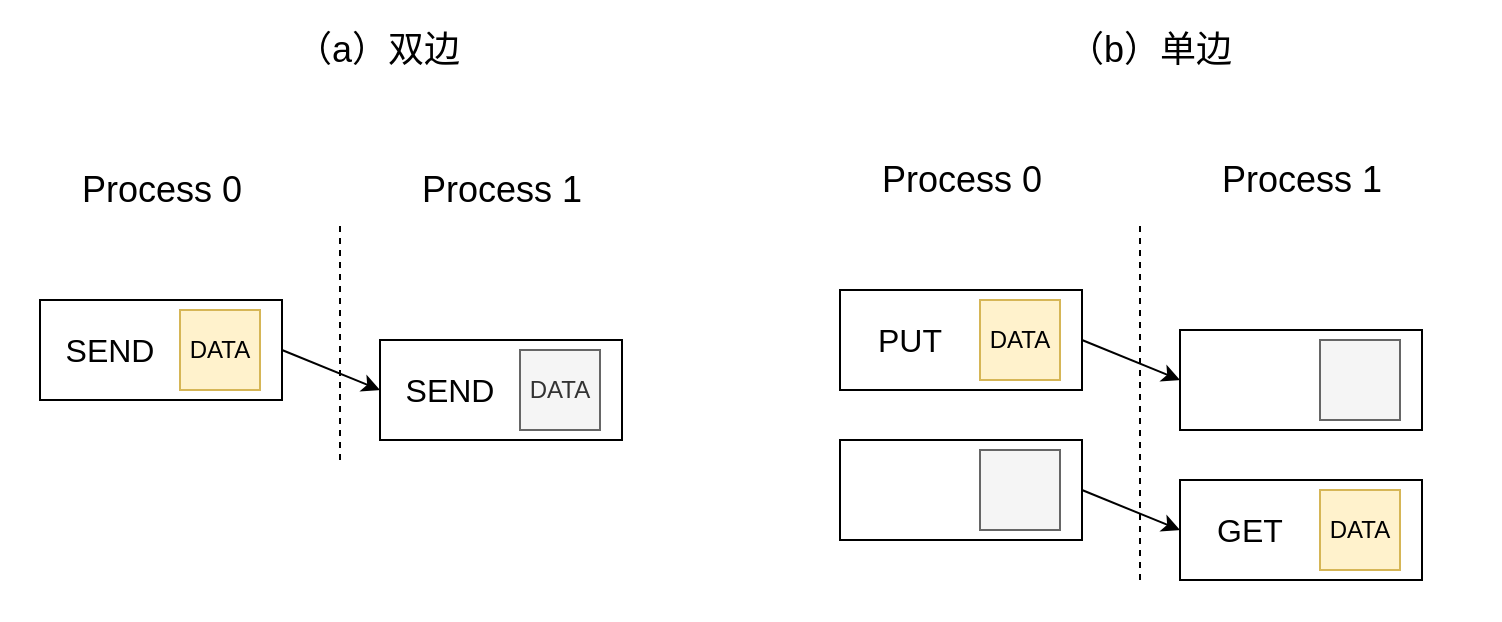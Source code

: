 <mxfile version="20.7.4" type="device"><diagram id="xX7SkSrh7QM8LSbU5drP" name="第 1 页"><mxGraphModel dx="1420" dy="745" grid="1" gridSize="10" guides="1" tooltips="1" connect="1" arrows="1" fold="1" page="1" pageScale="1" pageWidth="827" pageHeight="1169" math="0" shadow="0"><root><mxCell id="0"/><mxCell id="1" parent="0"/><mxCell id="VUmhrus12MedcVP45J9S-29" value="" style="rounded=0;whiteSpace=wrap;html=1;" vertex="1" parent="1"><mxGeometry x="650" y="330" width="121" height="50" as="geometry"/></mxCell><mxCell id="VUmhrus12MedcVP45J9S-1" value="" style="rounded=0;whiteSpace=wrap;html=1;" vertex="1" parent="1"><mxGeometry x="80" y="240" width="121" height="50" as="geometry"/></mxCell><mxCell id="VUmhrus12MedcVP45J9S-2" value="" style="endArrow=none;dashed=1;html=1;rounded=0;" edge="1" parent="1"><mxGeometry x="0.8" y="20" width="50" height="50" relative="1" as="geometry"><mxPoint x="230" y="320" as="sourcePoint"/><mxPoint x="230" y="200" as="targetPoint"/><mxPoint as="offset"/></mxGeometry></mxCell><mxCell id="VUmhrus12MedcVP45J9S-3" value="Process 0" style="text;html=1;strokeColor=none;fillColor=none;align=center;verticalAlign=middle;whiteSpace=wrap;rounded=0;fontSize=18;" vertex="1" parent="1"><mxGeometry x="90.5" y="170" width="100" height="30" as="geometry"/></mxCell><mxCell id="VUmhrus12MedcVP45J9S-4" value="Process 1" style="text;html=1;strokeColor=none;fillColor=none;align=center;verticalAlign=middle;whiteSpace=wrap;rounded=0;fontSize=18;" vertex="1" parent="1"><mxGeometry x="260.5" y="170" width="100" height="30" as="geometry"/></mxCell><mxCell id="VUmhrus12MedcVP45J9S-6" value="DATA" style="rounded=0;whiteSpace=wrap;html=1;fillColor=#fff2cc;strokeColor=#d6b656;" vertex="1" parent="1"><mxGeometry x="150" y="245" width="40" height="40" as="geometry"/></mxCell><mxCell id="VUmhrus12MedcVP45J9S-7" value="&lt;font style=&quot;font-size: 16px;&quot;&gt;SEND&lt;/font&gt;" style="text;html=1;strokeColor=none;fillColor=none;align=center;verticalAlign=middle;whiteSpace=wrap;rounded=0;" vertex="1" parent="1"><mxGeometry x="90" y="250" width="50" height="30" as="geometry"/></mxCell><mxCell id="VUmhrus12MedcVP45J9S-8" value="" style="rounded=0;whiteSpace=wrap;html=1;" vertex="1" parent="1"><mxGeometry x="250" y="260" width="121" height="50" as="geometry"/></mxCell><mxCell id="VUmhrus12MedcVP45J9S-9" value="DATA" style="rounded=0;whiteSpace=wrap;html=1;fillColor=#f5f5f5;fontColor=#333333;strokeColor=#666666;" vertex="1" parent="1"><mxGeometry x="320" y="265" width="40" height="40" as="geometry"/></mxCell><mxCell id="VUmhrus12MedcVP45J9S-10" value="&lt;font style=&quot;font-size: 16px;&quot;&gt;SEND&lt;/font&gt;" style="text;html=1;strokeColor=none;fillColor=none;align=center;verticalAlign=middle;whiteSpace=wrap;rounded=0;" vertex="1" parent="1"><mxGeometry x="260" y="270" width="50" height="30" as="geometry"/></mxCell><mxCell id="VUmhrus12MedcVP45J9S-11" value="" style="endArrow=classic;html=1;rounded=0;fontSize=18;exitX=1;exitY=0.5;exitDx=0;exitDy=0;entryX=0;entryY=0.5;entryDx=0;entryDy=0;" edge="1" parent="1" source="VUmhrus12MedcVP45J9S-1" target="VUmhrus12MedcVP45J9S-8"><mxGeometry width="50" height="50" relative="1" as="geometry"><mxPoint x="210" y="470" as="sourcePoint"/><mxPoint x="260" y="420" as="targetPoint"/></mxGeometry></mxCell><mxCell id="VUmhrus12MedcVP45J9S-12" value="（a）双边" style="text;html=1;strokeColor=none;fillColor=none;align=center;verticalAlign=middle;whiteSpace=wrap;rounded=0;fontSize=18;" vertex="1" parent="1"><mxGeometry x="174" y="100" width="150" height="30" as="geometry"/></mxCell><mxCell id="VUmhrus12MedcVP45J9S-13" value="" style="rounded=0;whiteSpace=wrap;html=1;" vertex="1" parent="1"><mxGeometry x="480" y="235" width="121" height="50" as="geometry"/></mxCell><mxCell id="VUmhrus12MedcVP45J9S-14" value="" style="endArrow=none;dashed=1;html=1;rounded=0;" edge="1" parent="1"><mxGeometry x="0.8" y="20" width="50" height="50" relative="1" as="geometry"><mxPoint x="630" y="380" as="sourcePoint"/><mxPoint x="630" y="200" as="targetPoint"/><mxPoint as="offset"/></mxGeometry></mxCell><mxCell id="VUmhrus12MedcVP45J9S-15" value="Process 0" style="text;html=1;strokeColor=none;fillColor=none;align=center;verticalAlign=middle;whiteSpace=wrap;rounded=0;fontSize=18;" vertex="1" parent="1"><mxGeometry x="490.5" y="165" width="100" height="30" as="geometry"/></mxCell><mxCell id="VUmhrus12MedcVP45J9S-16" value="Process 1" style="text;html=1;strokeColor=none;fillColor=none;align=center;verticalAlign=middle;whiteSpace=wrap;rounded=0;fontSize=18;" vertex="1" parent="1"><mxGeometry x="660.5" y="165" width="100" height="30" as="geometry"/></mxCell><mxCell id="VUmhrus12MedcVP45J9S-17" value="DATA" style="rounded=0;whiteSpace=wrap;html=1;fillColor=#fff2cc;strokeColor=#d6b656;" vertex="1" parent="1"><mxGeometry x="550" y="240" width="40" height="40" as="geometry"/></mxCell><mxCell id="VUmhrus12MedcVP45J9S-18" value="&lt;span style=&quot;font-size: 16px;&quot;&gt;PUT&lt;/span&gt;" style="text;html=1;strokeColor=none;fillColor=none;align=center;verticalAlign=middle;whiteSpace=wrap;rounded=0;" vertex="1" parent="1"><mxGeometry x="490" y="245" width="50" height="30" as="geometry"/></mxCell><mxCell id="VUmhrus12MedcVP45J9S-19" value="" style="rounded=0;whiteSpace=wrap;html=1;" vertex="1" parent="1"><mxGeometry x="650" y="255" width="121" height="50" as="geometry"/></mxCell><mxCell id="VUmhrus12MedcVP45J9S-20" value="" style="rounded=0;whiteSpace=wrap;html=1;fillColor=#f5f5f5;fontColor=#333333;strokeColor=#666666;" vertex="1" parent="1"><mxGeometry x="720" y="260" width="40" height="40" as="geometry"/></mxCell><mxCell id="VUmhrus12MedcVP45J9S-22" value="" style="endArrow=classic;html=1;rounded=0;fontSize=18;exitX=1;exitY=0.5;exitDx=0;exitDy=0;entryX=0;entryY=0.5;entryDx=0;entryDy=0;" edge="1" parent="1" source="VUmhrus12MedcVP45J9S-13" target="VUmhrus12MedcVP45J9S-19"><mxGeometry width="50" height="50" relative="1" as="geometry"><mxPoint x="610" y="465" as="sourcePoint"/><mxPoint x="660" y="415" as="targetPoint"/></mxGeometry></mxCell><mxCell id="VUmhrus12MedcVP45J9S-23" value="（b）单边" style="text;html=1;strokeColor=none;fillColor=none;align=center;verticalAlign=middle;whiteSpace=wrap;rounded=0;fontSize=18;" vertex="1" parent="1"><mxGeometry x="560" y="100" width="150" height="30" as="geometry"/></mxCell><mxCell id="VUmhrus12MedcVP45J9S-24" value="" style="rounded=0;whiteSpace=wrap;html=1;" vertex="1" parent="1"><mxGeometry x="480" y="310" width="121" height="50" as="geometry"/></mxCell><mxCell id="VUmhrus12MedcVP45J9S-25" value="" style="rounded=0;whiteSpace=wrap;html=1;fillColor=#f5f5f5;fontColor=#333333;strokeColor=#666666;" vertex="1" parent="1"><mxGeometry x="550" y="315" width="40" height="40" as="geometry"/></mxCell><mxCell id="VUmhrus12MedcVP45J9S-27" value="DATA" style="rounded=0;whiteSpace=wrap;html=1;fillColor=#fff2cc;strokeColor=#d6b656;" vertex="1" parent="1"><mxGeometry x="720" y="335" width="40" height="40" as="geometry"/></mxCell><mxCell id="VUmhrus12MedcVP45J9S-28" value="" style="endArrow=classic;html=1;rounded=0;fontSize=18;exitX=1;exitY=0.5;exitDx=0;exitDy=0;entryX=0;entryY=0.5;entryDx=0;entryDy=0;" edge="1" parent="1" source="VUmhrus12MedcVP45J9S-24"><mxGeometry width="50" height="50" relative="1" as="geometry"><mxPoint x="610" y="540" as="sourcePoint"/><mxPoint x="650" y="355" as="targetPoint"/></mxGeometry></mxCell><mxCell id="VUmhrus12MedcVP45J9S-30" value="&lt;span style=&quot;font-size: 16px;&quot;&gt;GET&lt;/span&gt;" style="text;html=1;strokeColor=none;fillColor=none;align=center;verticalAlign=middle;whiteSpace=wrap;rounded=0;" vertex="1" parent="1"><mxGeometry x="660" y="340" width="50" height="30" as="geometry"/></mxCell><mxCell id="VUmhrus12MedcVP45J9S-31" value="" style="rounded=0;whiteSpace=wrap;html=1;fontSize=18;fillColor=none;strokeColor=none;" vertex="1" parent="1"><mxGeometry x="60" y="90" width="750" height="310" as="geometry"/></mxCell></root></mxGraphModel></diagram></mxfile>